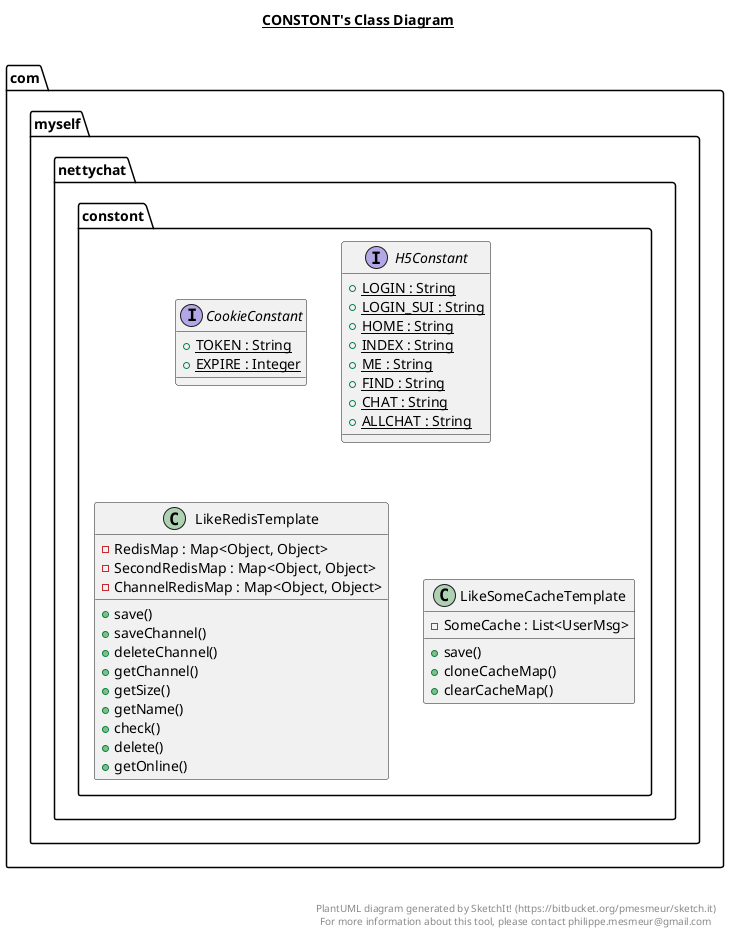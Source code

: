 @startuml

title __CONSTONT's Class Diagram__\n

  package com.myself.nettychat {
    package com.myself.nettychat.constont {
      interface CookieConstant {
          {static} + TOKEN : String
          {static} + EXPIRE : Integer
      }
    }
  }
  

  package com.myself.nettychat {
    package com.myself.nettychat.constont {
      interface H5Constant {
          {static} + LOGIN : String
          {static} + LOGIN_SUI : String
          {static} + HOME : String
          {static} + INDEX : String
          {static} + ME : String
          {static} + FIND : String
          {static} + CHAT : String
          {static} + ALLCHAT : String
      }
    }
  }
  

  package com.myself.nettychat {
    package com.myself.nettychat.constont {
      class LikeRedisTemplate {
          - RedisMap : Map<Object, Object>
          - SecondRedisMap : Map<Object, Object>
          - ChannelRedisMap : Map<Object, Object>
          + save()
          + saveChannel()
          + deleteChannel()
          + getChannel()
          + getSize()
          + getName()
          + check()
          + delete()
          + getOnline()
      }
    }
  }
  

  package com.myself.nettychat {
    package com.myself.nettychat.constont {
      class LikeSomeCacheTemplate {
          - SomeCache : List<UserMsg>
          + save()
          + cloneCacheMap()
          + clearCacheMap()
      }
    }
  }
  



right footer


PlantUML diagram generated by SketchIt! (https://bitbucket.org/pmesmeur/sketch.it)
For more information about this tool, please contact philippe.mesmeur@gmail.com
endfooter

@enduml
